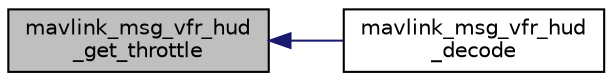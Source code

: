 digraph "mavlink_msg_vfr_hud_get_throttle"
{
 // INTERACTIVE_SVG=YES
  edge [fontname="Helvetica",fontsize="10",labelfontname="Helvetica",labelfontsize="10"];
  node [fontname="Helvetica",fontsize="10",shape=record];
  rankdir="LR";
  Node1 [label="mavlink_msg_vfr_hud\l_get_throttle",height=0.2,width=0.4,color="black", fillcolor="grey75", style="filled" fontcolor="black"];
  Node1 -> Node2 [dir="back",color="midnightblue",fontsize="10",style="solid",fontname="Helvetica"];
  Node2 [label="mavlink_msg_vfr_hud\l_decode",height=0.2,width=0.4,color="black", fillcolor="white", style="filled",URL="$v1_80_2common_2mavlink__msg__vfr__hud_8h.html#a199444e86597c08ce75b1173b3191510",tooltip="Decode a vfr_hud message into a struct. "];
}
